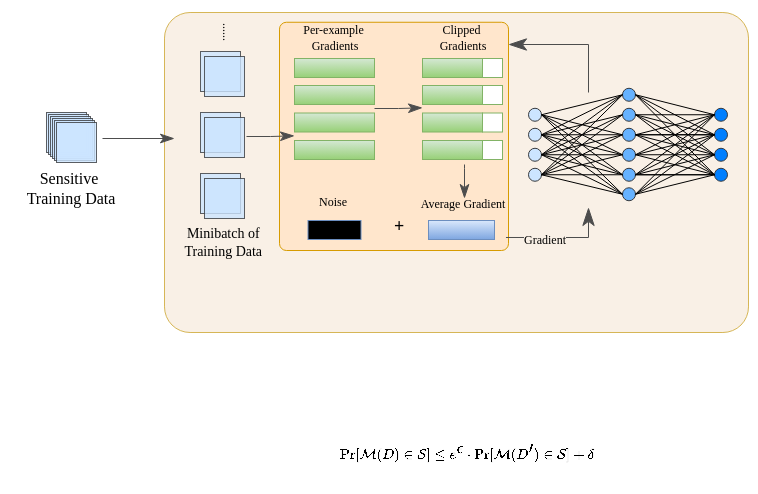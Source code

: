 <mxfile version="26.2.13">
  <diagram name="第 1 页" id="GM0dqS-wm8BU5xjBhxpw">
    <mxGraphModel dx="497" dy="251" grid="1" gridSize="10" guides="1" tooltips="1" connect="1" arrows="1" fold="1" page="1" pageScale="1" pageWidth="827" pageHeight="1169" math="1" shadow="0">
      <root>
        <mxCell id="0" />
        <mxCell id="1" parent="0" />
        <mxCell id="EaCpPoSZm-s5sCB1NcXg-171" value="" style="rounded=1;whiteSpace=wrap;html=1;arcSize=8;strokeWidth=0.5;fillColor=light-dark(#f9f0e6, #36210a);strokeColor=#d6b656;" vertex="1" parent="1">
          <mxGeometry x="118" y="10" width="292" height="160" as="geometry" />
        </mxCell>
        <mxCell id="EaCpPoSZm-s5sCB1NcXg-173" value="" style="rounded=1;whiteSpace=wrap;html=1;arcSize=3;fillColor=#ffe6cc;strokeColor=#d79b00;strokeWidth=0.5;" vertex="1" parent="1">
          <mxGeometry x="175.5" y="14.88" width="114.5" height="114.12" as="geometry" />
        </mxCell>
        <mxCell id="YEpFyWstEGcYiKYhPvnN-4" value="$$&#xa;\Pr[\mathcal{M}(D) \in \mathcal{S}] \leq e^\epsilon \cdot \Pr[\mathcal{M}(D&#39;) \in \mathcal{S}] + \delta&#xa;$$" style="text;html=1;align=center;verticalAlign=middle;resizable=0;points=[];autosize=1;strokeColor=none;fillColor=none;rotation=0;fontSize=6;" parent="1" vertex="1">
          <mxGeometry x="124" y="210" width="290" height="40" as="geometry" />
        </mxCell>
        <mxCell id="EaCpPoSZm-s5sCB1NcXg-2" value="" style="whiteSpace=wrap;html=1;aspect=fixed;strokeWidth=0.5;fillColor=#cce5ff;strokeColor=#36393d;opacity=80;" vertex="1" parent="1">
          <mxGeometry x="59" y="60" width="20" height="20" as="geometry" />
        </mxCell>
        <mxCell id="EaCpPoSZm-s5sCB1NcXg-5" value="" style="whiteSpace=wrap;html=1;aspect=fixed;strokeWidth=0.5;fillColor=#cce5ff;strokeColor=#36393d;opacity=80;" vertex="1" parent="1">
          <mxGeometry x="60" y="61" width="20" height="20" as="geometry" />
        </mxCell>
        <mxCell id="EaCpPoSZm-s5sCB1NcXg-6" value="" style="whiteSpace=wrap;html=1;aspect=fixed;strokeWidth=0.5;fillColor=#cce5ff;strokeColor=#36393d;opacity=80;" vertex="1" parent="1">
          <mxGeometry x="61" y="62" width="20" height="20" as="geometry" />
        </mxCell>
        <mxCell id="EaCpPoSZm-s5sCB1NcXg-7" value="" style="whiteSpace=wrap;html=1;aspect=fixed;strokeWidth=0.5;fillColor=#cce5ff;strokeColor=#36393d;opacity=80;" vertex="1" parent="1">
          <mxGeometry x="62" y="63" width="20" height="20" as="geometry" />
        </mxCell>
        <mxCell id="EaCpPoSZm-s5sCB1NcXg-8" value="" style="whiteSpace=wrap;html=1;aspect=fixed;strokeWidth=0.5;fillColor=#cce5ff;strokeColor=#36393d;opacity=80;" vertex="1" parent="1">
          <mxGeometry x="63" y="64" width="20" height="20" as="geometry" />
        </mxCell>
        <mxCell id="EaCpPoSZm-s5sCB1NcXg-9" value="" style="whiteSpace=wrap;html=1;aspect=fixed;strokeWidth=0.5;fillColor=#cce5ff;strokeColor=#36393d;opacity=80;" vertex="1" parent="1">
          <mxGeometry x="64" y="65" width="20" height="20" as="geometry" />
        </mxCell>
        <mxCell id="EaCpPoSZm-s5sCB1NcXg-10" value="Sensitive&amp;nbsp;&lt;div&gt;Training Data&lt;/div&gt;" style="text;html=1;align=center;verticalAlign=middle;resizable=0;points=[];autosize=1;strokeColor=none;fillColor=none;fontSize=8;fontFamily=Times New Roman;strokeWidth=0.5;" vertex="1" parent="1">
          <mxGeometry x="36" y="83" width="70" height="30" as="geometry" />
        </mxCell>
        <mxCell id="EaCpPoSZm-s5sCB1NcXg-13" value="" style="whiteSpace=wrap;html=1;aspect=fixed;strokeWidth=0.5;fillColor=#cce5ff;strokeColor=#36393d;opacity=80;" vertex="1" parent="1">
          <mxGeometry x="136" y="60" width="20" height="20" as="geometry" />
        </mxCell>
        <mxCell id="EaCpPoSZm-s5sCB1NcXg-14" value="" style="whiteSpace=wrap;html=1;aspect=fixed;strokeWidth=0.5;fillColor=#cce5ff;strokeColor=#36393d;opacity=80;" vertex="1" parent="1">
          <mxGeometry x="138" y="62.5" width="20" height="20" as="geometry" />
        </mxCell>
        <mxCell id="EaCpPoSZm-s5sCB1NcXg-15" value="Minibatch of&amp;nbsp;&lt;div&gt;Training&amp;nbsp;&lt;span style=&quot;background-color: transparent; color: light-dark(rgb(0, 0, 0), rgb(255, 255, 255));&quot;&gt;Data&amp;nbsp;&lt;/span&gt;&lt;/div&gt;" style="text;html=1;align=center;verticalAlign=middle;resizable=0;points=[];autosize=1;strokeColor=none;fillColor=none;fontSize=7;fontFamily=Times New Roman;" vertex="1" parent="1">
          <mxGeometry x="118" y="110" width="60" height="30" as="geometry" />
        </mxCell>
        <mxCell id="EaCpPoSZm-s5sCB1NcXg-16" value="" style="whiteSpace=wrap;html=1;aspect=fixed;strokeWidth=0.5;fillColor=#cce5ff;strokeColor=#36393d;opacity=80;" vertex="1" parent="1">
          <mxGeometry x="136" y="90.5" width="20" height="20" as="geometry" />
        </mxCell>
        <mxCell id="EaCpPoSZm-s5sCB1NcXg-17" value="" style="whiteSpace=wrap;html=1;aspect=fixed;strokeWidth=0.5;fillColor=#cce5ff;strokeColor=#36393d;opacity=80;" vertex="1" parent="1">
          <mxGeometry x="138" y="93" width="20" height="20" as="geometry" />
        </mxCell>
        <mxCell id="EaCpPoSZm-s5sCB1NcXg-18" value="" style="whiteSpace=wrap;html=1;aspect=fixed;strokeWidth=0.5;fillColor=#cce5ff;strokeColor=#36393d;opacity=80;" vertex="1" parent="1">
          <mxGeometry x="136" y="29.5" width="20" height="20" as="geometry" />
        </mxCell>
        <mxCell id="EaCpPoSZm-s5sCB1NcXg-19" value="" style="whiteSpace=wrap;html=1;aspect=fixed;strokeWidth=0.5;fillColor=#cce5ff;strokeColor=#36393d;opacity=80;" vertex="1" parent="1">
          <mxGeometry x="138" y="32" width="20" height="20" as="geometry" />
        </mxCell>
        <mxCell id="EaCpPoSZm-s5sCB1NcXg-22" value="" style="rounded=0;whiteSpace=wrap;html=1;strokeWidth=0.5;fillColor=#d5e8d4;strokeColor=#82b366;gradientColor=#97d077;" vertex="1" parent="1">
          <mxGeometry x="183" y="33" width="40" height="9.5" as="geometry" />
        </mxCell>
        <mxCell id="EaCpPoSZm-s5sCB1NcXg-24" value="" style="rounded=0;whiteSpace=wrap;html=1;strokeWidth=0.5;fillColor=#d5e8d4;strokeColor=#82b366;gradientColor=#97d077;" vertex="1" parent="1">
          <mxGeometry x="183" y="46.5" width="40" height="9.5" as="geometry" />
        </mxCell>
        <mxCell id="EaCpPoSZm-s5sCB1NcXg-25" value="" style="rounded=0;whiteSpace=wrap;html=1;strokeWidth=0.5;fillColor=#d5e8d4;strokeColor=#82b366;gradientColor=#97d077;" vertex="1" parent="1">
          <mxGeometry x="183" y="60.25" width="40" height="9.5" as="geometry" />
        </mxCell>
        <mxCell id="EaCpPoSZm-s5sCB1NcXg-26" value="" style="rounded=0;whiteSpace=wrap;html=1;strokeWidth=0.5;fillColor=#d5e8d4;strokeColor=#82b366;gradientColor=#97d077;" vertex="1" parent="1">
          <mxGeometry x="183" y="74" width="40" height="9.5" as="geometry" />
        </mxCell>
        <mxCell id="EaCpPoSZm-s5sCB1NcXg-27" value="Per-example&amp;nbsp;&lt;div&gt;Gradients&lt;/div&gt;" style="text;html=1;align=center;verticalAlign=middle;resizable=0;points=[];autosize=1;strokeColor=none;fillColor=none;fontSize=6;fontFamily=Times New Roman;" vertex="1" parent="1">
          <mxGeometry x="173" y="7.5" width="60" height="30" as="geometry" />
        </mxCell>
        <mxCell id="EaCpPoSZm-s5sCB1NcXg-28" value="......" style="text;html=1;align=center;verticalAlign=middle;resizable=0;points=[];autosize=1;strokeColor=none;fillColor=none;fontSize=6;fontFamily=Times New Roman;rotation=90;" vertex="1" parent="1">
          <mxGeometry x="135" y="9.5" width="30" height="20" as="geometry" />
        </mxCell>
        <mxCell id="EaCpPoSZm-s5sCB1NcXg-30" value="" style="rounded=0;whiteSpace=wrap;html=1;strokeWidth=0.5;fillColor=#d5e8d4;strokeColor=#82b366;gradientColor=#97d077;" vertex="1" parent="1">
          <mxGeometry x="247" y="33" width="30" height="9.5" as="geometry" />
        </mxCell>
        <mxCell id="EaCpPoSZm-s5sCB1NcXg-31" value="" style="rounded=0;whiteSpace=wrap;html=1;strokeWidth=0.5;strokeColor=light-dark(#82b366, #ededed);" vertex="1" parent="1">
          <mxGeometry x="277" y="33" width="10" height="9.5" as="geometry" />
        </mxCell>
        <mxCell id="EaCpPoSZm-s5sCB1NcXg-32" value="" style="rounded=0;whiteSpace=wrap;html=1;strokeWidth=0.5;fillColor=#d5e8d4;strokeColor=#82b366;gradientColor=#97d077;" vertex="1" parent="1">
          <mxGeometry x="247" y="46.5" width="30" height="9.5" as="geometry" />
        </mxCell>
        <mxCell id="EaCpPoSZm-s5sCB1NcXg-33" value="" style="rounded=0;whiteSpace=wrap;html=1;strokeWidth=0.5;strokeColor=light-dark(#82b366, #ededed);" vertex="1" parent="1">
          <mxGeometry x="277" y="46.5" width="10" height="9.5" as="geometry" />
        </mxCell>
        <mxCell id="EaCpPoSZm-s5sCB1NcXg-34" value="" style="rounded=0;whiteSpace=wrap;html=1;strokeWidth=0.5;fillColor=#d5e8d4;strokeColor=#82b366;gradientColor=#97d077;" vertex="1" parent="1">
          <mxGeometry x="247" y="60.25" width="30" height="9.5" as="geometry" />
        </mxCell>
        <mxCell id="EaCpPoSZm-s5sCB1NcXg-35" value="" style="rounded=0;whiteSpace=wrap;html=1;strokeWidth=0.5;strokeColor=light-dark(#82b366, #ededed);" vertex="1" parent="1">
          <mxGeometry x="277" y="60.25" width="10" height="9.5" as="geometry" />
        </mxCell>
        <mxCell id="EaCpPoSZm-s5sCB1NcXg-36" value="" style="rounded=0;whiteSpace=wrap;html=1;strokeWidth=0.5;fillColor=#d5e8d4;strokeColor=#82b366;gradientColor=#97d077;" vertex="1" parent="1">
          <mxGeometry x="247" y="74" width="30" height="9.5" as="geometry" />
        </mxCell>
        <mxCell id="EaCpPoSZm-s5sCB1NcXg-37" value="" style="rounded=0;whiteSpace=wrap;html=1;strokeWidth=0.5;strokeColor=light-dark(#82b366, #ededed);" vertex="1" parent="1">
          <mxGeometry x="277" y="74" width="10" height="9.5" as="geometry" />
        </mxCell>
        <mxCell id="EaCpPoSZm-s5sCB1NcXg-38" value="Clipped&amp;nbsp;&lt;div&gt;Gradients&lt;/div&gt;" style="text;html=1;align=center;verticalAlign=middle;resizable=0;points=[];autosize=1;strokeColor=none;fillColor=none;fontSize=6;fontFamily=Times New Roman;" vertex="1" parent="1">
          <mxGeometry x="242" y="7.5" width="50" height="30" as="geometry" />
        </mxCell>
        <mxCell id="EaCpPoSZm-s5sCB1NcXg-39" value="" style="rounded=0;whiteSpace=wrap;html=1;strokeWidth=0.5;fillColor=#dae8fc;strokeColor=#6c8ebf;gradientColor=#7ea6e0;" vertex="1" parent="1">
          <mxGeometry x="250" y="114" width="33" height="9.5" as="geometry" />
        </mxCell>
        <mxCell id="EaCpPoSZm-s5sCB1NcXg-40" value="Average&amp;nbsp;&lt;span style=&quot;background-color: transparent; color: light-dark(rgb(0, 0, 0), rgb(255, 255, 255));&quot;&gt;Gradient&lt;/span&gt;" style="text;html=1;align=center;verticalAlign=middle;resizable=0;points=[];autosize=1;strokeColor=none;fillColor=none;fontSize=6;fontFamily=Times New Roman;" vertex="1" parent="1">
          <mxGeometry x="231.5" y="96" width="70" height="20" as="geometry" />
        </mxCell>
        <mxCell id="EaCpPoSZm-s5sCB1NcXg-49" value="" style="ellipse;whiteSpace=wrap;html=1;aspect=fixed;fillColor=#66B2FF;strokeColor=#36393d;strokeWidth=0.5;" vertex="1" parent="1">
          <mxGeometry x="347" y="77.88" width="6.5" height="6.5" as="geometry" />
        </mxCell>
        <mxCell id="EaCpPoSZm-s5sCB1NcXg-53" value="" style="ellipse;whiteSpace=wrap;html=1;aspect=fixed;fillColor=#66B2FF;strokeColor=#36393d;strokeWidth=0.5;" vertex="1" parent="1">
          <mxGeometry x="347" y="67.88" width="6.5" height="6.5" as="geometry" />
        </mxCell>
        <mxCell id="EaCpPoSZm-s5sCB1NcXg-54" value="" style="ellipse;whiteSpace=wrap;html=1;aspect=fixed;fillColor=#66B2FF;strokeColor=#36393d;strokeWidth=0.5;" vertex="1" parent="1">
          <mxGeometry x="347" y="57.88" width="6.5" height="6.5" as="geometry" />
        </mxCell>
        <mxCell id="EaCpPoSZm-s5sCB1NcXg-55" value="" style="ellipse;whiteSpace=wrap;html=1;aspect=fixed;fillColor=#66B2FF;strokeColor=#36393d;strokeWidth=0.5;" vertex="1" parent="1">
          <mxGeometry x="347" y="47.88" width="6.5" height="6.5" as="geometry" />
        </mxCell>
        <mxCell id="EaCpPoSZm-s5sCB1NcXg-56" value="" style="ellipse;whiteSpace=wrap;html=1;aspect=fixed;fillColor=#66B2FF;strokeColor=#36393d;strokeWidth=0.5;" vertex="1" parent="1">
          <mxGeometry x="347" y="87.88" width="6.5" height="6.5" as="geometry" />
        </mxCell>
        <mxCell id="EaCpPoSZm-s5sCB1NcXg-64" value="" style="ellipse;whiteSpace=wrap;html=1;aspect=fixed;fillColor=#007FFF;strokeColor=#36393d;strokeWidth=0.5;" vertex="1" parent="1">
          <mxGeometry x="393" y="77.88" width="6.5" height="6.5" as="geometry" />
        </mxCell>
        <mxCell id="EaCpPoSZm-s5sCB1NcXg-65" value="" style="ellipse;whiteSpace=wrap;html=1;aspect=fixed;fillColor=#007FFF;strokeColor=#36393d;strokeWidth=0.5;" vertex="1" parent="1">
          <mxGeometry x="393" y="67.88" width="6.5" height="6.5" as="geometry" />
        </mxCell>
        <mxCell id="EaCpPoSZm-s5sCB1NcXg-66" value="" style="ellipse;whiteSpace=wrap;html=1;aspect=fixed;fillColor=#007FFF;strokeColor=#36393d;strokeWidth=0.5;" vertex="1" parent="1">
          <mxGeometry x="393" y="57.88" width="6.5" height="6.5" as="geometry" />
        </mxCell>
        <mxCell id="EaCpPoSZm-s5sCB1NcXg-68" value="" style="ellipse;whiteSpace=wrap;html=1;aspect=fixed;fillColor=#007FFF;strokeColor=#36393d;strokeWidth=0.5;" vertex="1" parent="1">
          <mxGeometry x="393" y="87.88" width="6.5" height="6.5" as="geometry" />
        </mxCell>
        <mxCell id="EaCpPoSZm-s5sCB1NcXg-70" value="" style="rounded=0;whiteSpace=wrap;html=1;strokeWidth=0.5;fillColor=light-dark(#000000,#1D293B);strokeColor=#6c8ebf;gradientColor=#7ea6e0;" vertex="1" parent="1">
          <mxGeometry x="189.75" y="114" width="26.5" height="9.5" as="geometry" />
        </mxCell>
        <mxCell id="EaCpPoSZm-s5sCB1NcXg-72" value="" style="ellipse;whiteSpace=wrap;html=1;aspect=fixed;fillColor=#66B2FF;strokeColor=#36393d;strokeWidth=0.5;" vertex="1" parent="1">
          <mxGeometry x="347" y="97.63" width="6.5" height="6.5" as="geometry" />
        </mxCell>
        <mxCell id="EaCpPoSZm-s5sCB1NcXg-74" value="" style="ellipse;whiteSpace=wrap;html=1;aspect=fixed;fillColor=#cce5ff;strokeColor=#36393d;strokeWidth=0.5;" vertex="1" parent="1">
          <mxGeometry x="300" y="77.88" width="6.5" height="6.5" as="geometry" />
        </mxCell>
        <mxCell id="EaCpPoSZm-s5sCB1NcXg-75" value="" style="ellipse;whiteSpace=wrap;html=1;aspect=fixed;fillColor=#cce5ff;strokeColor=#36393d;strokeWidth=0.5;" vertex="1" parent="1">
          <mxGeometry x="300" y="67.88" width="6.5" height="6.5" as="geometry" />
        </mxCell>
        <mxCell id="EaCpPoSZm-s5sCB1NcXg-84" style="rounded=0;orthogonalLoop=1;jettySize=auto;html=1;exitX=1;exitY=0.5;exitDx=0;exitDy=0;entryX=0;entryY=0.5;entryDx=0;entryDy=0;strokeColor=default;endArrow=none;startFill=0;strokeWidth=0.5;" edge="1" parent="1" source="EaCpPoSZm-s5sCB1NcXg-76" target="EaCpPoSZm-s5sCB1NcXg-55">
          <mxGeometry relative="1" as="geometry">
            <mxPoint x="345.75" y="59.002" as="targetPoint" />
          </mxGeometry>
        </mxCell>
        <mxCell id="EaCpPoSZm-s5sCB1NcXg-76" value="" style="ellipse;whiteSpace=wrap;html=1;aspect=fixed;fillColor=#cce5ff;strokeColor=#36393d;strokeWidth=0.5;" vertex="1" parent="1">
          <mxGeometry x="300" y="57.88" width="6.5" height="6.5" as="geometry" />
        </mxCell>
        <mxCell id="EaCpPoSZm-s5sCB1NcXg-78" value="" style="ellipse;whiteSpace=wrap;html=1;aspect=fixed;fillColor=#cce5ff;strokeColor=#36393d;strokeWidth=0.5;" vertex="1" parent="1">
          <mxGeometry x="300" y="87.88" width="6.5" height="6.5" as="geometry" />
        </mxCell>
        <mxCell id="EaCpPoSZm-s5sCB1NcXg-85" value="Noise" style="text;html=1;align=center;verticalAlign=middle;resizable=0;points=[];autosize=1;strokeColor=none;fillColor=none;fontSize=6;fontFamily=Times New Roman;" vertex="1" parent="1">
          <mxGeometry x="182" y="95" width="40" height="20" as="geometry" />
        </mxCell>
        <mxCell id="EaCpPoSZm-s5sCB1NcXg-86" style="rounded=0;orthogonalLoop=1;jettySize=auto;html=1;exitX=1;exitY=0.5;exitDx=0;exitDy=0;entryX=0;entryY=0.5;entryDx=0;entryDy=0;strokeColor=default;endArrow=none;startFill=0;strokeWidth=0.5;" edge="1" parent="1" source="EaCpPoSZm-s5sCB1NcXg-75" target="EaCpPoSZm-s5sCB1NcXg-55">
          <mxGeometry relative="1" as="geometry">
            <mxPoint x="356.75" y="60.88" as="targetPoint" />
            <mxPoint x="316.75" y="70.88" as="sourcePoint" />
          </mxGeometry>
        </mxCell>
        <mxCell id="EaCpPoSZm-s5sCB1NcXg-87" style="rounded=0;orthogonalLoop=1;jettySize=auto;html=1;exitX=1;exitY=0.5;exitDx=0;exitDy=0;entryX=0;entryY=0.5;entryDx=0;entryDy=0;strokeColor=default;endArrow=none;startFill=0;strokeWidth=0.5;" edge="1" parent="1" source="EaCpPoSZm-s5sCB1NcXg-74" target="EaCpPoSZm-s5sCB1NcXg-55">
          <mxGeometry relative="1" as="geometry">
            <mxPoint x="356.75" y="60.88" as="targetPoint" />
            <mxPoint x="316.75" y="80.88" as="sourcePoint" />
          </mxGeometry>
        </mxCell>
        <mxCell id="EaCpPoSZm-s5sCB1NcXg-88" style="rounded=0;orthogonalLoop=1;jettySize=auto;html=1;exitX=1;exitY=0.5;exitDx=0;exitDy=0;entryX=0;entryY=0.5;entryDx=0;entryDy=0;strokeColor=default;endArrow=none;startFill=0;strokeWidth=0.5;" edge="1" parent="1" source="EaCpPoSZm-s5sCB1NcXg-78" target="EaCpPoSZm-s5sCB1NcXg-55">
          <mxGeometry relative="1" as="geometry">
            <mxPoint x="356.75" y="60.88" as="targetPoint" />
            <mxPoint x="316.75" y="90.88" as="sourcePoint" />
          </mxGeometry>
        </mxCell>
        <mxCell id="EaCpPoSZm-s5sCB1NcXg-90" style="rounded=0;orthogonalLoop=1;jettySize=auto;html=1;entryX=0;entryY=0.5;entryDx=0;entryDy=0;strokeColor=default;endArrow=none;startFill=0;strokeWidth=0.5;exitX=1;exitY=0.5;exitDx=0;exitDy=0;" edge="1" parent="1" source="EaCpPoSZm-s5sCB1NcXg-75" target="EaCpPoSZm-s5sCB1NcXg-54">
          <mxGeometry relative="1" as="geometry">
            <mxPoint x="369.25" y="71.07" as="targetPoint" />
            <mxPoint x="308.25" y="71.07" as="sourcePoint" />
          </mxGeometry>
        </mxCell>
        <mxCell id="EaCpPoSZm-s5sCB1NcXg-91" style="rounded=0;orthogonalLoop=1;jettySize=auto;html=1;entryX=0;entryY=0.5;entryDx=0;entryDy=0;strokeColor=default;endArrow=none;startFill=0;strokeWidth=0.5;exitX=1;exitY=0.5;exitDx=0;exitDy=0;" edge="1" parent="1" source="EaCpPoSZm-s5sCB1NcXg-74" target="EaCpPoSZm-s5sCB1NcXg-53">
          <mxGeometry relative="1" as="geometry">
            <mxPoint x="376.75" y="80.88" as="targetPoint" />
            <mxPoint x="315.75" y="86.88" as="sourcePoint" />
          </mxGeometry>
        </mxCell>
        <mxCell id="EaCpPoSZm-s5sCB1NcXg-92" style="rounded=0;orthogonalLoop=1;jettySize=auto;html=1;strokeColor=default;endArrow=none;startFill=0;strokeWidth=0.5;exitX=1;exitY=0.5;exitDx=0;exitDy=0;entryX=0;entryY=0.5;entryDx=0;entryDy=0;" edge="1" parent="1" source="EaCpPoSZm-s5sCB1NcXg-74" target="EaCpPoSZm-s5sCB1NcXg-54">
          <mxGeometry relative="1" as="geometry">
            <mxPoint x="345.75" y="66.88" as="targetPoint" />
            <mxPoint x="306.75" y="80.88" as="sourcePoint" />
          </mxGeometry>
        </mxCell>
        <mxCell id="EaCpPoSZm-s5sCB1NcXg-93" style="rounded=0;orthogonalLoop=1;jettySize=auto;html=1;entryX=0;entryY=0.5;entryDx=0;entryDy=0;strokeColor=default;endArrow=none;startFill=0;strokeWidth=0.5;exitX=1;exitY=0.5;exitDx=0;exitDy=0;" edge="1" parent="1" source="EaCpPoSZm-s5sCB1NcXg-78" target="EaCpPoSZm-s5sCB1NcXg-54">
          <mxGeometry relative="1" as="geometry">
            <mxPoint x="356.75" y="80.88" as="targetPoint" />
            <mxPoint x="316.75" y="90.88" as="sourcePoint" />
          </mxGeometry>
        </mxCell>
        <mxCell id="EaCpPoSZm-s5sCB1NcXg-94" style="rounded=0;orthogonalLoop=1;jettySize=auto;html=1;entryX=0;entryY=0.5;entryDx=0;entryDy=0;strokeColor=default;endArrow=none;startFill=0;strokeWidth=0.5;exitX=1;exitY=0.5;exitDx=0;exitDy=0;" edge="1" parent="1" source="EaCpPoSZm-s5sCB1NcXg-78" target="EaCpPoSZm-s5sCB1NcXg-53">
          <mxGeometry relative="1" as="geometry">
            <mxPoint x="366.75" y="90.88" as="targetPoint" />
            <mxPoint x="326.75" y="100.88" as="sourcePoint" />
          </mxGeometry>
        </mxCell>
        <mxCell id="EaCpPoSZm-s5sCB1NcXg-95" style="rounded=0;orthogonalLoop=1;jettySize=auto;html=1;entryX=1;entryY=0.5;entryDx=0;entryDy=0;strokeColor=default;endArrow=none;startFill=0;strokeWidth=0.5;exitX=0;exitY=0.5;exitDx=0;exitDy=0;" edge="1" parent="1" source="EaCpPoSZm-s5sCB1NcXg-53" target="EaCpPoSZm-s5sCB1NcXg-75">
          <mxGeometry relative="1" as="geometry">
            <mxPoint x="376.75" y="100.88" as="targetPoint" />
            <mxPoint x="336.75" y="110.88" as="sourcePoint" />
          </mxGeometry>
        </mxCell>
        <mxCell id="EaCpPoSZm-s5sCB1NcXg-96" style="rounded=0;orthogonalLoop=1;jettySize=auto;html=1;entryX=0;entryY=0.5;entryDx=0;entryDy=0;strokeColor=default;endArrow=none;startFill=0;strokeWidth=0.5;exitX=1;exitY=0.5;exitDx=0;exitDy=0;" edge="1" parent="1" source="EaCpPoSZm-s5sCB1NcXg-76" target="EaCpPoSZm-s5sCB1NcXg-53">
          <mxGeometry relative="1" as="geometry">
            <mxPoint x="386.75" y="110.88" as="targetPoint" />
            <mxPoint x="346.75" y="120.88" as="sourcePoint" />
          </mxGeometry>
        </mxCell>
        <mxCell id="EaCpPoSZm-s5sCB1NcXg-97" style="rounded=0;orthogonalLoop=1;jettySize=auto;html=1;entryX=0;entryY=0.5;entryDx=0;entryDy=0;strokeColor=default;endArrow=none;startFill=0;strokeWidth=0.5;exitX=1;exitY=0.5;exitDx=0;exitDy=0;" edge="1" parent="1" source="EaCpPoSZm-s5sCB1NcXg-78" target="EaCpPoSZm-s5sCB1NcXg-49">
          <mxGeometry relative="1" as="geometry">
            <mxPoint x="396.75" y="120.88" as="targetPoint" />
            <mxPoint x="356.75" y="130.88" as="sourcePoint" />
          </mxGeometry>
        </mxCell>
        <mxCell id="EaCpPoSZm-s5sCB1NcXg-98" style="rounded=0;orthogonalLoop=1;jettySize=auto;html=1;entryX=0;entryY=0.5;entryDx=0;entryDy=0;strokeColor=default;endArrow=none;startFill=0;strokeWidth=0.5;exitX=1;exitY=0.5;exitDx=0;exitDy=0;" edge="1" parent="1" source="EaCpPoSZm-s5sCB1NcXg-74" target="EaCpPoSZm-s5sCB1NcXg-49">
          <mxGeometry relative="1" as="geometry">
            <mxPoint x="406.75" y="130.88" as="targetPoint" />
            <mxPoint x="366.75" y="140.88" as="sourcePoint" />
          </mxGeometry>
        </mxCell>
        <mxCell id="EaCpPoSZm-s5sCB1NcXg-99" style="rounded=0;orthogonalLoop=1;jettySize=auto;html=1;strokeColor=default;endArrow=none;startFill=0;strokeWidth=0.5;exitX=1;exitY=0.5;exitDx=0;exitDy=0;entryX=0;entryY=0.5;entryDx=0;entryDy=0;" edge="1" parent="1" source="EaCpPoSZm-s5sCB1NcXg-75" target="EaCpPoSZm-s5sCB1NcXg-49">
          <mxGeometry relative="1" as="geometry">
            <mxPoint x="345.75" y="86.88" as="targetPoint" />
            <mxPoint x="300" y="104.38" as="sourcePoint" />
          </mxGeometry>
        </mxCell>
        <mxCell id="EaCpPoSZm-s5sCB1NcXg-100" style="rounded=0;orthogonalLoop=1;jettySize=auto;html=1;entryX=0;entryY=0.5;entryDx=0;entryDy=0;strokeColor=default;endArrow=none;startFill=0;strokeWidth=0.5;exitX=1;exitY=0.5;exitDx=0;exitDy=0;" edge="1" parent="1" source="EaCpPoSZm-s5sCB1NcXg-76" target="EaCpPoSZm-s5sCB1NcXg-49">
          <mxGeometry relative="1" as="geometry">
            <mxPoint x="356.75" y="90.88" as="targetPoint" />
            <mxPoint x="316.75" y="90.88" as="sourcePoint" />
          </mxGeometry>
        </mxCell>
        <mxCell id="EaCpPoSZm-s5sCB1NcXg-101" style="rounded=0;orthogonalLoop=1;jettySize=auto;html=1;entryX=0;entryY=0.5;entryDx=0;entryDy=0;strokeColor=default;endArrow=none;startFill=0;strokeWidth=0.5;exitX=1;exitY=0.5;exitDx=0;exitDy=0;" edge="1" parent="1" source="EaCpPoSZm-s5sCB1NcXg-78" target="EaCpPoSZm-s5sCB1NcXg-56">
          <mxGeometry relative="1" as="geometry">
            <mxPoint x="356.75" y="90.88" as="targetPoint" />
            <mxPoint x="316.75" y="100.88" as="sourcePoint" />
          </mxGeometry>
        </mxCell>
        <mxCell id="EaCpPoSZm-s5sCB1NcXg-102" style="rounded=0;orthogonalLoop=1;jettySize=auto;html=1;entryX=0;entryY=0.5;entryDx=0;entryDy=0;strokeColor=default;endArrow=none;startFill=0;strokeWidth=0.5;exitX=1;exitY=0.5;exitDx=0;exitDy=0;" edge="1" parent="1" source="EaCpPoSZm-s5sCB1NcXg-74" target="EaCpPoSZm-s5sCB1NcXg-56">
          <mxGeometry relative="1" as="geometry">
            <mxPoint x="366.75" y="100.88" as="targetPoint" />
            <mxPoint x="305.75" y="86.88" as="sourcePoint" />
          </mxGeometry>
        </mxCell>
        <mxCell id="EaCpPoSZm-s5sCB1NcXg-103" style="rounded=0;orthogonalLoop=1;jettySize=auto;html=1;entryX=0;entryY=0.5;entryDx=0;entryDy=0;strokeColor=default;endArrow=none;startFill=0;strokeWidth=0.5;exitX=1;exitY=0.5;exitDx=0;exitDy=0;" edge="1" parent="1" source="EaCpPoSZm-s5sCB1NcXg-75" target="EaCpPoSZm-s5sCB1NcXg-56">
          <mxGeometry relative="1" as="geometry">
            <mxPoint x="356.75" y="100.88" as="targetPoint" />
            <mxPoint x="316.75" y="90.88" as="sourcePoint" />
          </mxGeometry>
        </mxCell>
        <mxCell id="EaCpPoSZm-s5sCB1NcXg-104" style="rounded=0;orthogonalLoop=1;jettySize=auto;html=1;entryX=0;entryY=0.5;entryDx=0;entryDy=0;strokeColor=default;endArrow=none;startFill=0;strokeWidth=0.5;exitX=1;exitY=0.5;exitDx=0;exitDy=0;" edge="1" parent="1" source="EaCpPoSZm-s5sCB1NcXg-76" target="EaCpPoSZm-s5sCB1NcXg-56">
          <mxGeometry relative="1" as="geometry">
            <mxPoint x="356.75" y="100.88" as="targetPoint" />
            <mxPoint x="316.75" y="80.88" as="sourcePoint" />
          </mxGeometry>
        </mxCell>
        <mxCell id="EaCpPoSZm-s5sCB1NcXg-105" style="rounded=0;orthogonalLoop=1;jettySize=auto;html=1;entryX=0;entryY=0.5;entryDx=0;entryDy=0;strokeColor=default;endArrow=none;startFill=0;strokeWidth=0.5;exitX=1;exitY=0.5;exitDx=0;exitDy=0;" edge="1" parent="1" source="EaCpPoSZm-s5sCB1NcXg-78" target="EaCpPoSZm-s5sCB1NcXg-72">
          <mxGeometry relative="1" as="geometry">
            <mxPoint x="356.75" y="100.88" as="targetPoint" />
            <mxPoint x="316.75" y="70.88" as="sourcePoint" />
          </mxGeometry>
        </mxCell>
        <mxCell id="EaCpPoSZm-s5sCB1NcXg-106" style="rounded=0;orthogonalLoop=1;jettySize=auto;html=1;entryX=0;entryY=0.5;entryDx=0;entryDy=0;strokeColor=default;endArrow=none;startFill=0;strokeWidth=0.5;exitX=1;exitY=0.5;exitDx=0;exitDy=0;" edge="1" parent="1" source="EaCpPoSZm-s5sCB1NcXg-74" target="EaCpPoSZm-s5sCB1NcXg-72">
          <mxGeometry relative="1" as="geometry">
            <mxPoint x="356.75" y="110.88" as="targetPoint" />
            <mxPoint x="316.75" y="100.88" as="sourcePoint" />
          </mxGeometry>
        </mxCell>
        <mxCell id="EaCpPoSZm-s5sCB1NcXg-107" style="rounded=0;orthogonalLoop=1;jettySize=auto;html=1;entryX=0;entryY=0.5;entryDx=0;entryDy=0;strokeColor=default;endArrow=none;startFill=0;strokeWidth=0.5;exitX=1;exitY=0.5;exitDx=0;exitDy=0;" edge="1" parent="1" source="EaCpPoSZm-s5sCB1NcXg-75" target="EaCpPoSZm-s5sCB1NcXg-72">
          <mxGeometry relative="1" as="geometry">
            <mxPoint x="356.75" y="110.88" as="targetPoint" />
            <mxPoint x="316.75" y="90.88" as="sourcePoint" />
          </mxGeometry>
        </mxCell>
        <mxCell id="EaCpPoSZm-s5sCB1NcXg-108" style="rounded=0;orthogonalLoop=1;jettySize=auto;html=1;entryX=0;entryY=0.5;entryDx=0;entryDy=0;strokeColor=default;endArrow=none;startFill=0;strokeWidth=0.5;exitX=1;exitY=0.5;exitDx=0;exitDy=0;" edge="1" parent="1" source="EaCpPoSZm-s5sCB1NcXg-76" target="EaCpPoSZm-s5sCB1NcXg-72">
          <mxGeometry relative="1" as="geometry">
            <mxPoint x="356.75" y="110.88" as="targetPoint" />
            <mxPoint x="316.75" y="80.88" as="sourcePoint" />
          </mxGeometry>
        </mxCell>
        <mxCell id="EaCpPoSZm-s5sCB1NcXg-137" style="rounded=0;orthogonalLoop=1;jettySize=auto;html=1;exitX=0;exitY=0.5;exitDx=0;exitDy=0;entryX=1;entryY=0.5;entryDx=0;entryDy=0;strokeColor=default;endArrow=none;startFill=0;strokeWidth=0.5;" edge="1" parent="1" source="EaCpPoSZm-s5sCB1NcXg-66" target="EaCpPoSZm-s5sCB1NcXg-55">
          <mxGeometry relative="1" as="geometry">
            <mxPoint x="356.75" y="60.88" as="targetPoint" />
            <mxPoint x="316.75" y="70.88" as="sourcePoint" />
          </mxGeometry>
        </mxCell>
        <mxCell id="EaCpPoSZm-s5sCB1NcXg-138" style="rounded=0;orthogonalLoop=1;jettySize=auto;html=1;exitX=0;exitY=0.5;exitDx=0;exitDy=0;entryX=1;entryY=0.5;entryDx=0;entryDy=0;strokeColor=default;endArrow=none;startFill=0;strokeWidth=0.5;" edge="1" parent="1" source="EaCpPoSZm-s5sCB1NcXg-65" target="EaCpPoSZm-s5sCB1NcXg-55">
          <mxGeometry relative="1" as="geometry">
            <mxPoint x="363.75" y="60.88" as="targetPoint" />
            <mxPoint x="402.75" y="70.88" as="sourcePoint" />
          </mxGeometry>
        </mxCell>
        <mxCell id="EaCpPoSZm-s5sCB1NcXg-139" style="edgeStyle=none;rounded=0;orthogonalLoop=1;jettySize=auto;html=1;entryX=0;entryY=0.5;entryDx=0;entryDy=0;" edge="1" parent="1" source="EaCpPoSZm-s5sCB1NcXg-65" target="EaCpPoSZm-s5sCB1NcXg-65">
          <mxGeometry relative="1" as="geometry" />
        </mxCell>
        <mxCell id="EaCpPoSZm-s5sCB1NcXg-140" style="rounded=0;orthogonalLoop=1;jettySize=auto;html=1;exitX=0;exitY=0.5;exitDx=0;exitDy=0;entryX=1;entryY=0.5;entryDx=0;entryDy=0;strokeColor=default;endArrow=none;startFill=0;strokeWidth=0.5;" edge="1" parent="1" source="EaCpPoSZm-s5sCB1NcXg-64" target="EaCpPoSZm-s5sCB1NcXg-55">
          <mxGeometry relative="1" as="geometry">
            <mxPoint x="363.75" y="60.88" as="targetPoint" />
            <mxPoint x="402.75" y="80.88" as="sourcePoint" />
          </mxGeometry>
        </mxCell>
        <mxCell id="EaCpPoSZm-s5sCB1NcXg-141" style="rounded=0;orthogonalLoop=1;jettySize=auto;html=1;exitX=0;exitY=0.5;exitDx=0;exitDy=0;entryX=1;entryY=0.5;entryDx=0;entryDy=0;strokeColor=default;endArrow=none;startFill=0;strokeWidth=0.5;" edge="1" parent="1" source="EaCpPoSZm-s5sCB1NcXg-64" target="EaCpPoSZm-s5sCB1NcXg-54">
          <mxGeometry relative="1" as="geometry">
            <mxPoint x="363.75" y="60.88" as="targetPoint" />
            <mxPoint x="402.75" y="90.88" as="sourcePoint" />
          </mxGeometry>
        </mxCell>
        <mxCell id="EaCpPoSZm-s5sCB1NcXg-142" style="rounded=0;orthogonalLoop=1;jettySize=auto;html=1;exitX=0;exitY=0.5;exitDx=0;exitDy=0;entryX=1;entryY=0.5;entryDx=0;entryDy=0;strokeColor=default;endArrow=none;startFill=0;strokeWidth=0.5;" edge="1" parent="1" source="EaCpPoSZm-s5sCB1NcXg-68" target="EaCpPoSZm-s5sCB1NcXg-55">
          <mxGeometry relative="1" as="geometry">
            <mxPoint x="363.75" y="70.88" as="targetPoint" />
            <mxPoint x="402.75" y="90.88" as="sourcePoint" />
          </mxGeometry>
        </mxCell>
        <mxCell id="EaCpPoSZm-s5sCB1NcXg-143" style="rounded=0;orthogonalLoop=1;jettySize=auto;html=1;exitX=0;exitY=0.5;exitDx=0;exitDy=0;entryX=1;entryY=0.5;entryDx=0;entryDy=0;strokeColor=default;endArrow=none;startFill=0;strokeWidth=0.5;" edge="1" parent="1" source="EaCpPoSZm-s5sCB1NcXg-66" target="EaCpPoSZm-s5sCB1NcXg-54">
          <mxGeometry relative="1" as="geometry">
            <mxPoint x="363.75" y="70.88" as="targetPoint" />
            <mxPoint x="402.75" y="90.88" as="sourcePoint" />
          </mxGeometry>
        </mxCell>
        <mxCell id="EaCpPoSZm-s5sCB1NcXg-144" style="rounded=0;orthogonalLoop=1;jettySize=auto;html=1;exitX=0;exitY=0.5;exitDx=0;exitDy=0;entryX=1;entryY=0.5;entryDx=0;entryDy=0;strokeColor=default;endArrow=none;startFill=0;strokeWidth=0.5;" edge="1" parent="1" source="EaCpPoSZm-s5sCB1NcXg-65" target="EaCpPoSZm-s5sCB1NcXg-54">
          <mxGeometry relative="1" as="geometry">
            <mxPoint x="373.75" y="80.88" as="targetPoint" />
            <mxPoint x="412.75" y="100.88" as="sourcePoint" />
          </mxGeometry>
        </mxCell>
        <mxCell id="EaCpPoSZm-s5sCB1NcXg-145" style="rounded=0;orthogonalLoop=1;jettySize=auto;html=1;exitX=0;exitY=0.5;exitDx=0;exitDy=0;entryX=1;entryY=0.5;entryDx=0;entryDy=0;strokeColor=default;endArrow=none;startFill=0;strokeWidth=0.5;" edge="1" parent="1" source="EaCpPoSZm-s5sCB1NcXg-68" target="EaCpPoSZm-s5sCB1NcXg-54">
          <mxGeometry relative="1" as="geometry">
            <mxPoint x="383.75" y="90.88" as="targetPoint" />
            <mxPoint x="422.75" y="110.88" as="sourcePoint" />
          </mxGeometry>
        </mxCell>
        <mxCell id="EaCpPoSZm-s5sCB1NcXg-146" style="rounded=0;orthogonalLoop=1;jettySize=auto;html=1;exitX=0;exitY=0.5;exitDx=0;exitDy=0;entryX=1;entryY=0.5;entryDx=0;entryDy=0;strokeColor=default;endArrow=none;startFill=0;strokeWidth=0.5;" edge="1" parent="1" source="EaCpPoSZm-s5sCB1NcXg-66" target="EaCpPoSZm-s5sCB1NcXg-53">
          <mxGeometry relative="1" as="geometry">
            <mxPoint x="363.75" y="70.88" as="targetPoint" />
            <mxPoint x="402.75" y="90.88" as="sourcePoint" />
          </mxGeometry>
        </mxCell>
        <mxCell id="EaCpPoSZm-s5sCB1NcXg-147" style="rounded=0;orthogonalLoop=1;jettySize=auto;html=1;exitX=0;exitY=0.5;exitDx=0;exitDy=0;entryX=1;entryY=0.5;entryDx=0;entryDy=0;strokeColor=default;endArrow=none;startFill=0;strokeWidth=0.5;" edge="1" parent="1" source="EaCpPoSZm-s5sCB1NcXg-65" target="EaCpPoSZm-s5sCB1NcXg-53">
          <mxGeometry relative="1" as="geometry">
            <mxPoint x="373.75" y="80.88" as="targetPoint" />
            <mxPoint x="412.75" y="100.88" as="sourcePoint" />
          </mxGeometry>
        </mxCell>
        <mxCell id="EaCpPoSZm-s5sCB1NcXg-148" style="rounded=0;orthogonalLoop=1;jettySize=auto;html=1;exitX=0;exitY=0.5;exitDx=0;exitDy=0;entryX=1;entryY=0.5;entryDx=0;entryDy=0;strokeColor=default;endArrow=none;startFill=0;strokeWidth=0.5;" edge="1" parent="1" source="EaCpPoSZm-s5sCB1NcXg-64" target="EaCpPoSZm-s5sCB1NcXg-53">
          <mxGeometry relative="1" as="geometry">
            <mxPoint x="363.75" y="80.88" as="targetPoint" />
            <mxPoint x="402.75" y="80.88" as="sourcePoint" />
          </mxGeometry>
        </mxCell>
        <mxCell id="EaCpPoSZm-s5sCB1NcXg-149" style="rounded=0;orthogonalLoop=1;jettySize=auto;html=1;exitX=0;exitY=0.5;exitDx=0;exitDy=0;entryX=1;entryY=0.5;entryDx=0;entryDy=0;strokeColor=default;endArrow=none;startFill=0;strokeWidth=0.5;" edge="1" parent="1" source="EaCpPoSZm-s5sCB1NcXg-68" target="EaCpPoSZm-s5sCB1NcXg-53">
          <mxGeometry relative="1" as="geometry">
            <mxPoint x="373.75" y="90.88" as="targetPoint" />
            <mxPoint x="412.75" y="90.88" as="sourcePoint" />
          </mxGeometry>
        </mxCell>
        <mxCell id="EaCpPoSZm-s5sCB1NcXg-150" style="rounded=0;orthogonalLoop=1;jettySize=auto;html=1;exitX=0;exitY=0.5;exitDx=0;exitDy=0;entryX=1;entryY=0.5;entryDx=0;entryDy=0;strokeColor=default;endArrow=none;startFill=0;strokeWidth=0.5;" edge="1" parent="1" source="EaCpPoSZm-s5sCB1NcXg-68" target="EaCpPoSZm-s5sCB1NcXg-49">
          <mxGeometry relative="1" as="geometry">
            <mxPoint x="383.75" y="100.88" as="targetPoint" />
            <mxPoint x="422.75" y="100.88" as="sourcePoint" />
          </mxGeometry>
        </mxCell>
        <mxCell id="EaCpPoSZm-s5sCB1NcXg-151" style="rounded=0;orthogonalLoop=1;jettySize=auto;html=1;exitX=0;exitY=0.5;exitDx=0;exitDy=0;entryX=1;entryY=0.5;entryDx=0;entryDy=0;strokeColor=default;endArrow=none;startFill=0;strokeWidth=0.5;" edge="1" parent="1" source="EaCpPoSZm-s5sCB1NcXg-64" target="EaCpPoSZm-s5sCB1NcXg-49">
          <mxGeometry relative="1" as="geometry">
            <mxPoint x="363.75" y="90.88" as="targetPoint" />
            <mxPoint x="402.75" y="100.88" as="sourcePoint" />
          </mxGeometry>
        </mxCell>
        <mxCell id="EaCpPoSZm-s5sCB1NcXg-152" style="rounded=0;orthogonalLoop=1;jettySize=auto;html=1;exitX=0;exitY=0.5;exitDx=0;exitDy=0;entryX=1;entryY=0.5;entryDx=0;entryDy=0;strokeColor=default;endArrow=none;startFill=0;strokeWidth=0.5;" edge="1" parent="1" source="EaCpPoSZm-s5sCB1NcXg-65" target="EaCpPoSZm-s5sCB1NcXg-53">
          <mxGeometry relative="1" as="geometry">
            <mxPoint x="373.75" y="100.88" as="targetPoint" />
            <mxPoint x="412.75" y="110.88" as="sourcePoint" />
          </mxGeometry>
        </mxCell>
        <mxCell id="EaCpPoSZm-s5sCB1NcXg-153" style="rounded=0;orthogonalLoop=1;jettySize=auto;html=1;exitX=0;exitY=0.5;exitDx=0;exitDy=0;strokeColor=default;endArrow=none;startFill=0;strokeWidth=0.5;entryX=1;entryY=0.5;entryDx=0;entryDy=0;" edge="1" parent="1" source="EaCpPoSZm-s5sCB1NcXg-66" target="EaCpPoSZm-s5sCB1NcXg-49">
          <mxGeometry relative="1" as="geometry">
            <mxPoint x="355.75" y="86.88" as="targetPoint" />
            <mxPoint x="402.75" y="70.88" as="sourcePoint" />
          </mxGeometry>
        </mxCell>
        <mxCell id="EaCpPoSZm-s5sCB1NcXg-154" style="rounded=0;orthogonalLoop=1;jettySize=auto;html=1;exitX=0;exitY=0.5;exitDx=0;exitDy=0;entryX=1;entryY=0.5;entryDx=0;entryDy=0;strokeColor=default;endArrow=none;startFill=0;strokeWidth=0.5;" edge="1" parent="1" source="EaCpPoSZm-s5sCB1NcXg-65" target="EaCpPoSZm-s5sCB1NcXg-49">
          <mxGeometry relative="1" as="geometry">
            <mxPoint x="373.75" y="70.88" as="targetPoint" />
            <mxPoint x="412.75" y="80.88" as="sourcePoint" />
          </mxGeometry>
        </mxCell>
        <mxCell id="EaCpPoSZm-s5sCB1NcXg-155" style="rounded=0;orthogonalLoop=1;jettySize=auto;html=1;exitX=0;exitY=0.5;exitDx=0;exitDy=0;entryX=1;entryY=0.5;entryDx=0;entryDy=0;strokeColor=default;endArrow=none;startFill=0;strokeWidth=0.5;" edge="1" parent="1" source="EaCpPoSZm-s5sCB1NcXg-68" target="EaCpPoSZm-s5sCB1NcXg-56">
          <mxGeometry relative="1" as="geometry">
            <mxPoint x="363.75" y="90.88" as="targetPoint" />
            <mxPoint x="402.75" y="100.88" as="sourcePoint" />
          </mxGeometry>
        </mxCell>
        <mxCell id="EaCpPoSZm-s5sCB1NcXg-156" style="rounded=0;orthogonalLoop=1;jettySize=auto;html=1;exitX=0;exitY=0.5;exitDx=0;exitDy=0;entryX=1;entryY=0.5;entryDx=0;entryDy=0;strokeColor=default;endArrow=none;startFill=0;strokeWidth=0.5;" edge="1" parent="1" source="EaCpPoSZm-s5sCB1NcXg-68" target="EaCpPoSZm-s5sCB1NcXg-56">
          <mxGeometry relative="1" as="geometry">
            <mxPoint x="373.75" y="100.88" as="targetPoint" />
            <mxPoint x="412.75" y="110.88" as="sourcePoint" />
          </mxGeometry>
        </mxCell>
        <mxCell id="EaCpPoSZm-s5sCB1NcXg-157" style="rounded=0;orthogonalLoop=1;jettySize=auto;html=1;exitX=0;exitY=0.5;exitDx=0;exitDy=0;entryX=1;entryY=0.5;entryDx=0;entryDy=0;strokeColor=default;endArrow=none;startFill=0;strokeWidth=0.5;" edge="1" parent="1" source="EaCpPoSZm-s5sCB1NcXg-64" target="EaCpPoSZm-s5sCB1NcXg-56">
          <mxGeometry relative="1" as="geometry">
            <mxPoint x="363.75" y="100.88" as="targetPoint" />
            <mxPoint x="402.75" y="100.88" as="sourcePoint" />
          </mxGeometry>
        </mxCell>
        <mxCell id="EaCpPoSZm-s5sCB1NcXg-158" style="rounded=0;orthogonalLoop=1;jettySize=auto;html=1;exitX=0;exitY=0.5;exitDx=0;exitDy=0;entryX=1;entryY=0.5;entryDx=0;entryDy=0;strokeColor=default;endArrow=none;startFill=0;strokeWidth=0.5;" edge="1" parent="1" source="EaCpPoSZm-s5sCB1NcXg-65" target="EaCpPoSZm-s5sCB1NcXg-56">
          <mxGeometry relative="1" as="geometry">
            <mxPoint x="373.75" y="110.88" as="targetPoint" />
            <mxPoint x="412.75" y="110.88" as="sourcePoint" />
          </mxGeometry>
        </mxCell>
        <mxCell id="EaCpPoSZm-s5sCB1NcXg-159" style="rounded=0;orthogonalLoop=1;jettySize=auto;html=1;exitX=0;exitY=0.5;exitDx=0;exitDy=0;entryX=1;entryY=0.5;entryDx=0;entryDy=0;strokeColor=default;endArrow=none;startFill=0;strokeWidth=0.5;" edge="1" parent="1" source="EaCpPoSZm-s5sCB1NcXg-66" target="EaCpPoSZm-s5sCB1NcXg-56">
          <mxGeometry relative="1" as="geometry">
            <mxPoint x="363.75" y="100.88" as="targetPoint" />
            <mxPoint x="402.75" y="80.88" as="sourcePoint" />
          </mxGeometry>
        </mxCell>
        <mxCell id="EaCpPoSZm-s5sCB1NcXg-161" style="rounded=0;orthogonalLoop=1;jettySize=auto;html=1;exitX=0;exitY=0.5;exitDx=0;exitDy=0;entryX=1;entryY=0.5;entryDx=0;entryDy=0;strokeColor=default;endArrow=none;startFill=0;strokeWidth=0.5;" edge="1" parent="1" source="EaCpPoSZm-s5sCB1NcXg-68" target="EaCpPoSZm-s5sCB1NcXg-72">
          <mxGeometry relative="1" as="geometry">
            <mxPoint x="363.75" y="100.88" as="targetPoint" />
            <mxPoint x="402.75" y="100.88" as="sourcePoint" />
          </mxGeometry>
        </mxCell>
        <mxCell id="EaCpPoSZm-s5sCB1NcXg-162" style="rounded=0;orthogonalLoop=1;jettySize=auto;html=1;exitX=0;exitY=0.5;exitDx=0;exitDy=0;entryX=1;entryY=0.5;entryDx=0;entryDy=0;strokeColor=default;endArrow=none;startFill=0;strokeWidth=0.5;" edge="1" parent="1" source="EaCpPoSZm-s5sCB1NcXg-64" target="EaCpPoSZm-s5sCB1NcXg-72">
          <mxGeometry relative="1" as="geometry">
            <mxPoint x="363.75" y="110.88" as="targetPoint" />
            <mxPoint x="402.75" y="100.88" as="sourcePoint" />
          </mxGeometry>
        </mxCell>
        <mxCell id="EaCpPoSZm-s5sCB1NcXg-163" style="rounded=0;orthogonalLoop=1;jettySize=auto;html=1;exitX=0;exitY=0.5;exitDx=0;exitDy=0;entryX=1;entryY=0.5;entryDx=0;entryDy=0;strokeColor=default;endArrow=none;startFill=0;strokeWidth=0.5;" edge="1" parent="1" source="EaCpPoSZm-s5sCB1NcXg-65" target="EaCpPoSZm-s5sCB1NcXg-72">
          <mxGeometry relative="1" as="geometry">
            <mxPoint x="354" y="106.88" as="targetPoint" />
            <mxPoint x="393" y="96.88" as="sourcePoint" />
          </mxGeometry>
        </mxCell>
        <mxCell id="EaCpPoSZm-s5sCB1NcXg-164" style="rounded=0;orthogonalLoop=1;jettySize=auto;html=1;exitX=0;exitY=0.5;exitDx=0;exitDy=0;entryX=1;entryY=0.5;entryDx=0;entryDy=0;strokeColor=default;endArrow=none;startFill=0;strokeWidth=0.5;" edge="1" parent="1" source="EaCpPoSZm-s5sCB1NcXg-66" target="EaCpPoSZm-s5sCB1NcXg-72">
          <mxGeometry relative="1" as="geometry">
            <mxPoint x="363.75" y="110.88" as="targetPoint" />
            <mxPoint x="402.75" y="90.88" as="sourcePoint" />
          </mxGeometry>
        </mxCell>
        <mxCell id="EaCpPoSZm-s5sCB1NcXg-169" value="+" style="text;html=1;align=center;verticalAlign=middle;resizable=0;points=[];autosize=1;strokeColor=none;fillColor=none;fontSize=9;fontFamily=Times New Roman;fontStyle=1" vertex="1" parent="1">
          <mxGeometry x="220.25" y="106.5" width="30" height="20" as="geometry" />
        </mxCell>
        <mxCell id="EaCpPoSZm-s5sCB1NcXg-188" style="edgeStyle=orthogonalEdgeStyle;rounded=0;orthogonalLoop=1;jettySize=auto;html=1;endArrow=classicThin;endFill=1;strokeColor=#4D4D4D;strokeWidth=0.5;" edge="1" parent="1">
          <mxGeometry relative="1" as="geometry">
            <mxPoint x="159" y="72" as="sourcePoint" />
            <mxPoint x="183" y="71.67" as="targetPoint" />
            <Array as="points">
              <mxPoint x="171" y="72" />
            </Array>
          </mxGeometry>
        </mxCell>
        <mxCell id="EaCpPoSZm-s5sCB1NcXg-189" style="edgeStyle=orthogonalEdgeStyle;rounded=0;orthogonalLoop=1;jettySize=auto;html=1;exitX=1;exitY=0.5;exitDx=0;exitDy=0;endArrow=classicThin;endFill=1;strokeColor=#4D4D4D;strokeWidth=0.5;" edge="1" parent="1">
          <mxGeometry relative="1" as="geometry">
            <mxPoint x="87" y="73" as="sourcePoint" />
            <mxPoint x="123" y="73" as="targetPoint" />
            <Array as="points">
              <mxPoint x="120" y="73" />
              <mxPoint x="120" y="73" />
            </Array>
          </mxGeometry>
        </mxCell>
        <mxCell id="EaCpPoSZm-s5sCB1NcXg-191" style="edgeStyle=orthogonalEdgeStyle;rounded=0;orthogonalLoop=1;jettySize=auto;html=1;endArrow=classicThin;endFill=1;strokeColor=#4D4D4D;strokeWidth=0.5;" edge="1" parent="1">
          <mxGeometry relative="1" as="geometry">
            <mxPoint x="223" y="58" as="sourcePoint" />
            <mxPoint x="247" y="57.67" as="targetPoint" />
            <Array as="points">
              <mxPoint x="235" y="58" />
            </Array>
          </mxGeometry>
        </mxCell>
        <mxCell id="EaCpPoSZm-s5sCB1NcXg-192" style="edgeStyle=orthogonalEdgeStyle;rounded=0;orthogonalLoop=1;jettySize=auto;html=1;endArrow=classicThin;endFill=1;strokeColor=#4D4D4D;entryX=0.418;entryY=0.813;entryDx=0;entryDy=0;entryPerimeter=0;strokeWidth=0.5;" edge="1" parent="1">
          <mxGeometry relative="1" as="geometry">
            <mxPoint x="268" y="86" as="sourcePoint" />
            <mxPoint x="268" y="103" as="targetPoint" />
            <Array as="points">
              <mxPoint x="268" y="88" />
              <mxPoint x="268" y="88" />
            </Array>
          </mxGeometry>
        </mxCell>
        <mxCell id="EaCpPoSZm-s5sCB1NcXg-194" value="" style="edgeStyle=segmentEdgeStyle;endArrow=classicThin;html=1;curved=0;rounded=0;endSize=8;startSize=8;strokeWidth=0.5;endFill=1;strokeColor=#4D4D4D;" edge="1" parent="1">
          <mxGeometry width="50" height="50" relative="1" as="geometry">
            <mxPoint x="330" y="50" as="sourcePoint" />
            <mxPoint x="290" y="26" as="targetPoint" />
            <Array as="points">
              <mxPoint x="330" y="26" />
            </Array>
          </mxGeometry>
        </mxCell>
        <mxCell id="EaCpPoSZm-s5sCB1NcXg-197" value="" style="edgeStyle=segmentEdgeStyle;endArrow=classicThin;html=1;curved=0;rounded=0;endSize=8;startSize=8;strokeWidth=0.5;endFill=1;strokeColor=#4D4D4D;exitX=0.989;exitY=0.943;exitDx=0;exitDy=0;exitPerimeter=0;" edge="1" parent="1" source="EaCpPoSZm-s5sCB1NcXg-173">
          <mxGeometry width="50" height="50" relative="1" as="geometry">
            <mxPoint x="290" y="139.98" as="sourcePoint" />
            <mxPoint x="330" y="107.48" as="targetPoint" />
            <Array as="points">
              <mxPoint x="330" y="122" />
            </Array>
          </mxGeometry>
        </mxCell>
        <mxCell id="EaCpPoSZm-s5sCB1NcXg-198" value="Gradient" style="edgeLabel;html=1;align=center;verticalAlign=middle;resizable=0;points=[];fontSize=6;fontFamily=Times New Roman;labelBackgroundColor=light-dark(#f9f0e6, #ededed);rotation=0;" vertex="1" connectable="0" parent="EaCpPoSZm-s5sCB1NcXg-197">
          <mxGeometry x="-0.299" y="-1" relative="1" as="geometry">
            <mxPoint as="offset" />
          </mxGeometry>
        </mxCell>
      </root>
    </mxGraphModel>
  </diagram>
</mxfile>

